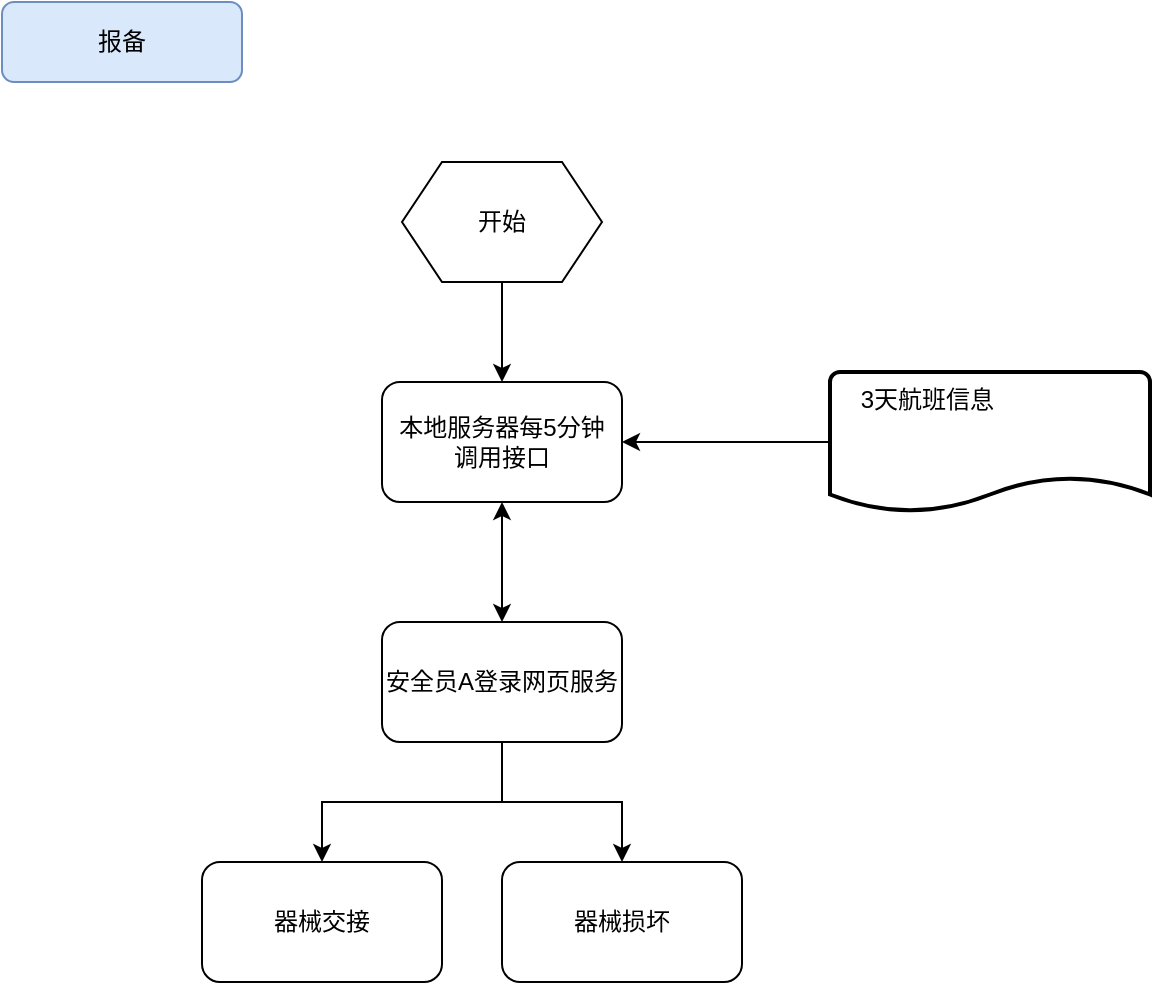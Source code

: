 <mxfile version="22.0.4" type="github">
  <diagram name="第 1 页" id="omGtUQTlMdmAvcbF8myk">
    <mxGraphModel dx="1434" dy="1927" grid="1" gridSize="10" guides="1" tooltips="1" connect="1" arrows="1" fold="1" page="1" pageScale="1" pageWidth="827" pageHeight="1169" math="0" shadow="0">
      <root>
        <mxCell id="0" />
        <mxCell id="1" parent="0" />
        <mxCell id="INWIUYFZAx7VzkQTHGjk-1" value="报备" style="rounded=1;whiteSpace=wrap;html=1;fontSize=12;glass=0;strokeWidth=1;shadow=0;fillColor=#dae8fc;strokeColor=#6c8ebf;" vertex="1" parent="1">
          <mxGeometry y="-1160" width="120" height="40" as="geometry" />
        </mxCell>
        <mxCell id="INWIUYFZAx7VzkQTHGjk-8" style="edgeStyle=orthogonalEdgeStyle;rounded=0;orthogonalLoop=1;jettySize=auto;html=1;entryX=0.5;entryY=0;entryDx=0;entryDy=0;startArrow=classic;startFill=1;" edge="1" parent="1" source="INWIUYFZAx7VzkQTHGjk-2" target="INWIUYFZAx7VzkQTHGjk-4">
          <mxGeometry relative="1" as="geometry" />
        </mxCell>
        <mxCell id="INWIUYFZAx7VzkQTHGjk-2" value="本地服务器每5分钟&lt;br&gt;调用接口" style="rounded=1;whiteSpace=wrap;html=1;" vertex="1" parent="1">
          <mxGeometry x="190" y="-970" width="120" height="60" as="geometry" />
        </mxCell>
        <mxCell id="INWIUYFZAx7VzkQTHGjk-7" style="edgeStyle=orthogonalEdgeStyle;rounded=0;orthogonalLoop=1;jettySize=auto;html=1;entryX=0.5;entryY=0;entryDx=0;entryDy=0;" edge="1" parent="1" source="INWIUYFZAx7VzkQTHGjk-3" target="INWIUYFZAx7VzkQTHGjk-2">
          <mxGeometry relative="1" as="geometry" />
        </mxCell>
        <mxCell id="INWIUYFZAx7VzkQTHGjk-3" value="开始" style="shape=hexagon;perimeter=hexagonPerimeter2;whiteSpace=wrap;html=1;fixedSize=1;" vertex="1" parent="1">
          <mxGeometry x="200" y="-1080" width="100" height="60" as="geometry" />
        </mxCell>
        <mxCell id="INWIUYFZAx7VzkQTHGjk-9" style="edgeStyle=orthogonalEdgeStyle;rounded=0;orthogonalLoop=1;jettySize=auto;html=1;" edge="1" parent="1" source="INWIUYFZAx7VzkQTHGjk-4" target="INWIUYFZAx7VzkQTHGjk-5">
          <mxGeometry relative="1" as="geometry" />
        </mxCell>
        <mxCell id="INWIUYFZAx7VzkQTHGjk-10" style="edgeStyle=orthogonalEdgeStyle;rounded=0;orthogonalLoop=1;jettySize=auto;html=1;" edge="1" parent="1" source="INWIUYFZAx7VzkQTHGjk-4" target="INWIUYFZAx7VzkQTHGjk-6">
          <mxGeometry relative="1" as="geometry" />
        </mxCell>
        <mxCell id="INWIUYFZAx7VzkQTHGjk-4" value="安全员A登录网页服务" style="rounded=1;whiteSpace=wrap;html=1;" vertex="1" parent="1">
          <mxGeometry x="190" y="-850" width="120" height="60" as="geometry" />
        </mxCell>
        <mxCell id="INWIUYFZAx7VzkQTHGjk-5" value="器械交接" style="rounded=1;whiteSpace=wrap;html=1;" vertex="1" parent="1">
          <mxGeometry x="100" y="-730" width="120" height="60" as="geometry" />
        </mxCell>
        <mxCell id="INWIUYFZAx7VzkQTHGjk-6" value="器械损坏" style="rounded=1;whiteSpace=wrap;html=1;" vertex="1" parent="1">
          <mxGeometry x="250" y="-730" width="120" height="60" as="geometry" />
        </mxCell>
        <mxCell id="INWIUYFZAx7VzkQTHGjk-12" style="edgeStyle=orthogonalEdgeStyle;rounded=0;orthogonalLoop=1;jettySize=auto;html=1;" edge="1" parent="1" source="INWIUYFZAx7VzkQTHGjk-11" target="INWIUYFZAx7VzkQTHGjk-2">
          <mxGeometry relative="1" as="geometry" />
        </mxCell>
        <mxCell id="INWIUYFZAx7VzkQTHGjk-11" value="    3天航班信息&#xa;&#xa;&#xa;" style="strokeWidth=2;shape=mxgraph.flowchart.document2;size=0.25;align=left;whiteSpace=wrap;labelBackgroundColor=none;labelBorderColor=none;verticalAlign=top;" vertex="1" parent="1">
          <mxGeometry x="414" y="-975" width="160" height="70" as="geometry" />
        </mxCell>
      </root>
    </mxGraphModel>
  </diagram>
</mxfile>
